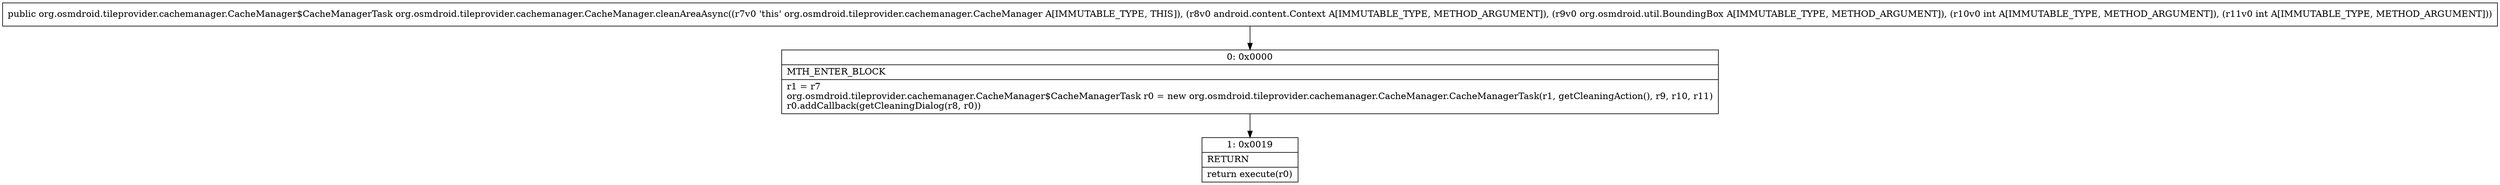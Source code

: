 digraph "CFG fororg.osmdroid.tileprovider.cachemanager.CacheManager.cleanAreaAsync(Landroid\/content\/Context;Lorg\/osmdroid\/util\/BoundingBox;II)Lorg\/osmdroid\/tileprovider\/cachemanager\/CacheManager$CacheManagerTask;" {
Node_0 [shape=record,label="{0\:\ 0x0000|MTH_ENTER_BLOCK\l|r1 = r7\lorg.osmdroid.tileprovider.cachemanager.CacheManager$CacheManagerTask r0 = new org.osmdroid.tileprovider.cachemanager.CacheManager.CacheManagerTask(r1, getCleaningAction(), r9, r10, r11)\lr0.addCallback(getCleaningDialog(r8, r0))\l}"];
Node_1 [shape=record,label="{1\:\ 0x0019|RETURN\l|return execute(r0)\l}"];
MethodNode[shape=record,label="{public org.osmdroid.tileprovider.cachemanager.CacheManager$CacheManagerTask org.osmdroid.tileprovider.cachemanager.CacheManager.cleanAreaAsync((r7v0 'this' org.osmdroid.tileprovider.cachemanager.CacheManager A[IMMUTABLE_TYPE, THIS]), (r8v0 android.content.Context A[IMMUTABLE_TYPE, METHOD_ARGUMENT]), (r9v0 org.osmdroid.util.BoundingBox A[IMMUTABLE_TYPE, METHOD_ARGUMENT]), (r10v0 int A[IMMUTABLE_TYPE, METHOD_ARGUMENT]), (r11v0 int A[IMMUTABLE_TYPE, METHOD_ARGUMENT])) }"];
MethodNode -> Node_0;
Node_0 -> Node_1;
}

